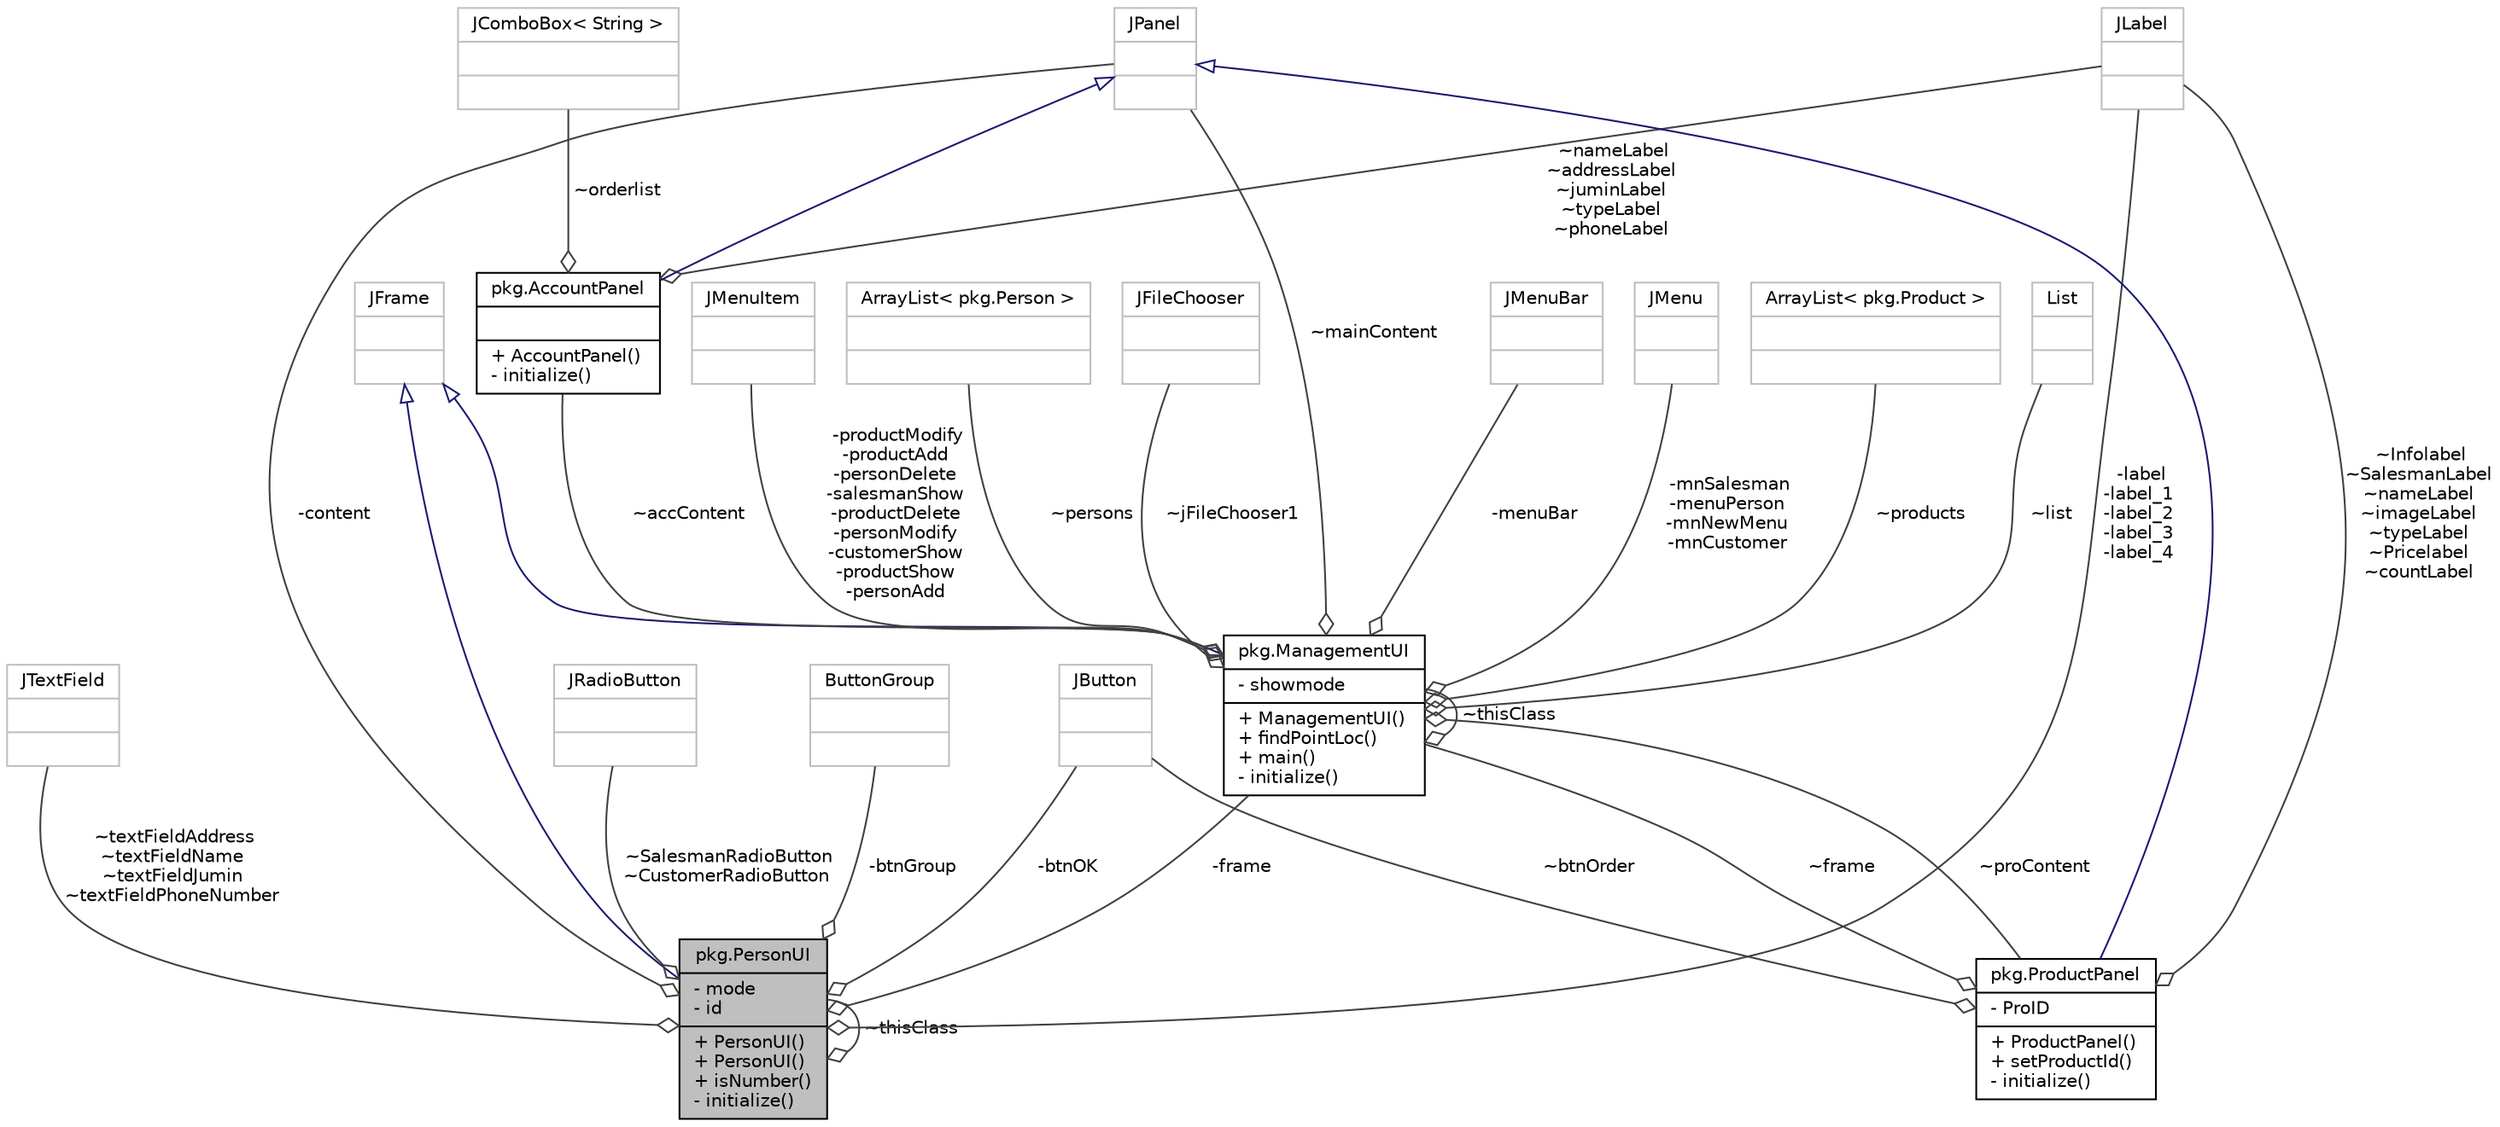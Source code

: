 digraph "pkg.PersonUI"
{
  edge [fontname="Helvetica",fontsize="10",labelfontname="Helvetica",labelfontsize="10"];
  node [fontname="Helvetica",fontsize="10",shape=record];
  Node1 [label="{pkg.PersonUI\n|- mode\l- id\l|+ PersonUI()\l+ PersonUI()\l+ isNumber()\l- initialize()\l}",height=0.2,width=0.4,color="black", fillcolor="grey75", style="filled", fontcolor="black"];
  Node2 -> Node1 [dir="back",color="midnightblue",fontsize="10",style="solid",arrowtail="onormal",fontname="Helvetica"];
  Node2 [label="{JFrame\n||}",height=0.2,width=0.4,color="grey75", fillcolor="white", style="filled"];
  Node3 -> Node1 [color="grey25",fontsize="10",style="solid",label=" -btnOK" ,arrowhead="odiamond",fontname="Helvetica"];
  Node3 [label="{JButton\n||}",height=0.2,width=0.4,color="grey75", fillcolor="white", style="filled"];
  Node4 -> Node1 [color="grey25",fontsize="10",style="solid",label=" ~textFieldAddress\n~textFieldName\n~textFieldJumin\n~textFieldPhoneNumber" ,arrowhead="odiamond",fontname="Helvetica"];
  Node4 [label="{JTextField\n||}",height=0.2,width=0.4,color="grey75", fillcolor="white", style="filled"];
  Node5 -> Node1 [color="grey25",fontsize="10",style="solid",label=" -btnGroup" ,arrowhead="odiamond",fontname="Helvetica"];
  Node5 [label="{ButtonGroup\n||}",height=0.2,width=0.4,color="grey75", fillcolor="white", style="filled"];
  Node1 -> Node1 [color="grey25",fontsize="10",style="solid",label=" ~thisClass" ,arrowhead="odiamond",fontname="Helvetica"];
  Node6 -> Node1 [color="grey25",fontsize="10",style="solid",label=" -label\n-label_1\n-label_2\n-label_3\n-label_4" ,arrowhead="odiamond",fontname="Helvetica"];
  Node6 [label="{JLabel\n||}",height=0.2,width=0.4,color="grey75", fillcolor="white", style="filled"];
  Node7 -> Node1 [color="grey25",fontsize="10",style="solid",label=" -frame" ,arrowhead="odiamond",fontname="Helvetica"];
  Node7 [label="{pkg.ManagementUI\n|- showmode\l|+ ManagementUI()\l+ findPointLoc()\l+ main()\l- initialize()\l}",height=0.2,width=0.4,color="black", fillcolor="white", style="filled",URL="$classpkg_1_1_management_u_i.html",tooltip="상품 관리 프로그램 UI 클래스 "];
  Node2 -> Node7 [dir="back",color="midnightblue",fontsize="10",style="solid",arrowtail="onormal",fontname="Helvetica"];
  Node8 -> Node7 [color="grey25",fontsize="10",style="solid",label=" -productModify\n-productAdd\n-personDelete\n-salesmanShow\n-productDelete\n-personModify\n-customerShow\n-productShow\n-personAdd" ,arrowhead="odiamond",fontname="Helvetica"];
  Node8 [label="{JMenuItem\n||}",height=0.2,width=0.4,color="grey75", fillcolor="white", style="filled"];
  Node9 -> Node7 [color="grey25",fontsize="10",style="solid",label=" ~persons" ,arrowhead="odiamond",fontname="Helvetica"];
  Node9 [label="{ArrayList\< pkg.Person \>\n||}",height=0.2,width=0.4,color="grey75", fillcolor="white", style="filled"];
  Node10 -> Node7 [color="grey25",fontsize="10",style="solid",label=" ~jFileChooser1" ,arrowhead="odiamond",fontname="Helvetica"];
  Node10 [label="{JFileChooser\n||}",height=0.2,width=0.4,color="grey75", fillcolor="white", style="filled"];
  Node11 -> Node7 [color="grey25",fontsize="10",style="solid",label=" ~accContent" ,arrowhead="odiamond",fontname="Helvetica"];
  Node11 [label="{pkg.AccountPanel\n||+ AccountPanel()\l- initialize()\l}",height=0.2,width=0.4,color="black", fillcolor="white", style="filled",URL="$classpkg_1_1_account_panel.html",tooltip="Customer 또는 Salesman 계정을 띄울 때 사용되는 JPanel. "];
  Node12 -> Node11 [dir="back",color="midnightblue",fontsize="10",style="solid",arrowtail="onormal",fontname="Helvetica"];
  Node12 [label="{JPanel\n||}",height=0.2,width=0.4,color="grey75", fillcolor="white", style="filled"];
  Node13 -> Node11 [color="grey25",fontsize="10",style="solid",label=" ~orderlist" ,arrowhead="odiamond",fontname="Helvetica"];
  Node13 [label="{JComboBox\< String \>\n||}",height=0.2,width=0.4,color="grey75", fillcolor="white", style="filled"];
  Node6 -> Node11 [color="grey25",fontsize="10",style="solid",label=" ~nameLabel\n~addressLabel\n~juminLabel\n~typeLabel\n~phoneLabel" ,arrowhead="odiamond",fontname="Helvetica"];
  Node14 -> Node7 [color="grey25",fontsize="10",style="solid",label=" ~proContent" ,arrowhead="odiamond",fontname="Helvetica"];
  Node14 [label="{pkg.ProductPanel\n|- ProID\l|+ ProductPanel()\l+ setProductId()\l- initialize()\l}",height=0.2,width=0.4,color="black", fillcolor="white", style="filled",URL="$classpkg_1_1_product_panel.html",tooltip="상품 정보를 띄울 때 사용되는 JPanel "];
  Node12 -> Node14 [dir="back",color="midnightblue",fontsize="10",style="solid",arrowtail="onormal",fontname="Helvetica"];
  Node3 -> Node14 [color="grey25",fontsize="10",style="solid",label=" ~btnOrder" ,arrowhead="odiamond",fontname="Helvetica"];
  Node6 -> Node14 [color="grey25",fontsize="10",style="solid",label=" ~Infolabel\n~SalesmanLabel\n~nameLabel\n~imageLabel\n~typeLabel\n~Pricelabel\n~countLabel" ,arrowhead="odiamond",fontname="Helvetica"];
  Node7 -> Node14 [color="grey25",fontsize="10",style="solid",label=" ~frame" ,arrowhead="odiamond",fontname="Helvetica"];
  Node15 -> Node7 [color="grey25",fontsize="10",style="solid",label=" -menuBar" ,arrowhead="odiamond",fontname="Helvetica"];
  Node15 [label="{JMenuBar\n||}",height=0.2,width=0.4,color="grey75", fillcolor="white", style="filled"];
  Node16 -> Node7 [color="grey25",fontsize="10",style="solid",label=" -mnSalesman\n-menuPerson\n-mnNewMenu\n-mnCustomer" ,arrowhead="odiamond",fontname="Helvetica"];
  Node16 [label="{JMenu\n||}",height=0.2,width=0.4,color="grey75", fillcolor="white", style="filled"];
  Node17 -> Node7 [color="grey25",fontsize="10",style="solid",label=" ~products" ,arrowhead="odiamond",fontname="Helvetica"];
  Node17 [label="{ArrayList\< pkg.Product \>\n||}",height=0.2,width=0.4,color="grey75", fillcolor="white", style="filled"];
  Node12 -> Node7 [color="grey25",fontsize="10",style="solid",label=" ~mainContent" ,arrowhead="odiamond",fontname="Helvetica"];
  Node7 -> Node7 [color="grey25",fontsize="10",style="solid",label=" ~thisClass" ,arrowhead="odiamond",fontname="Helvetica"];
  Node18 -> Node7 [color="grey25",fontsize="10",style="solid",label=" ~list" ,arrowhead="odiamond",fontname="Helvetica"];
  Node18 [label="{List\n||}",height=0.2,width=0.4,color="grey75", fillcolor="white", style="filled"];
  Node12 -> Node1 [color="grey25",fontsize="10",style="solid",label=" -content" ,arrowhead="odiamond",fontname="Helvetica"];
  Node19 -> Node1 [color="grey25",fontsize="10",style="solid",label=" ~SalesmanRadioButton\n~CustomerRadioButton" ,arrowhead="odiamond",fontname="Helvetica"];
  Node19 [label="{JRadioButton\n||}",height=0.2,width=0.4,color="grey75", fillcolor="white", style="filled"];
}
